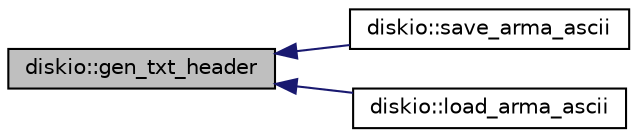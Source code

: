 digraph "diskio::gen_txt_header"
{
  edge [fontname="Helvetica",fontsize="10",labelfontname="Helvetica",labelfontsize="10"];
  node [fontname="Helvetica",fontsize="10",shape=record];
  rankdir="LR";
  Node1 [label="diskio::gen_txt_header",height=0.2,width=0.4,color="black", fillcolor="grey75", style="filled" fontcolor="black"];
  Node1 -> Node2 [dir="back",color="midnightblue",fontsize="10",style="solid",fontname="Helvetica"];
  Node2 [label="diskio::save_arma_ascii",height=0.2,width=0.4,color="black", fillcolor="white", style="filled",URL="$group__diskio.html#ga64fa62a8f29c6c2c7b4be247703bae44"];
  Node1 -> Node3 [dir="back",color="midnightblue",fontsize="10",style="solid",fontname="Helvetica"];
  Node3 [label="diskio::load_arma_ascii",height=0.2,width=0.4,color="black", fillcolor="white", style="filled",URL="$group__diskio.html#ga92da4b86e3fb1392b31721a94d8d0ebb"];
}
